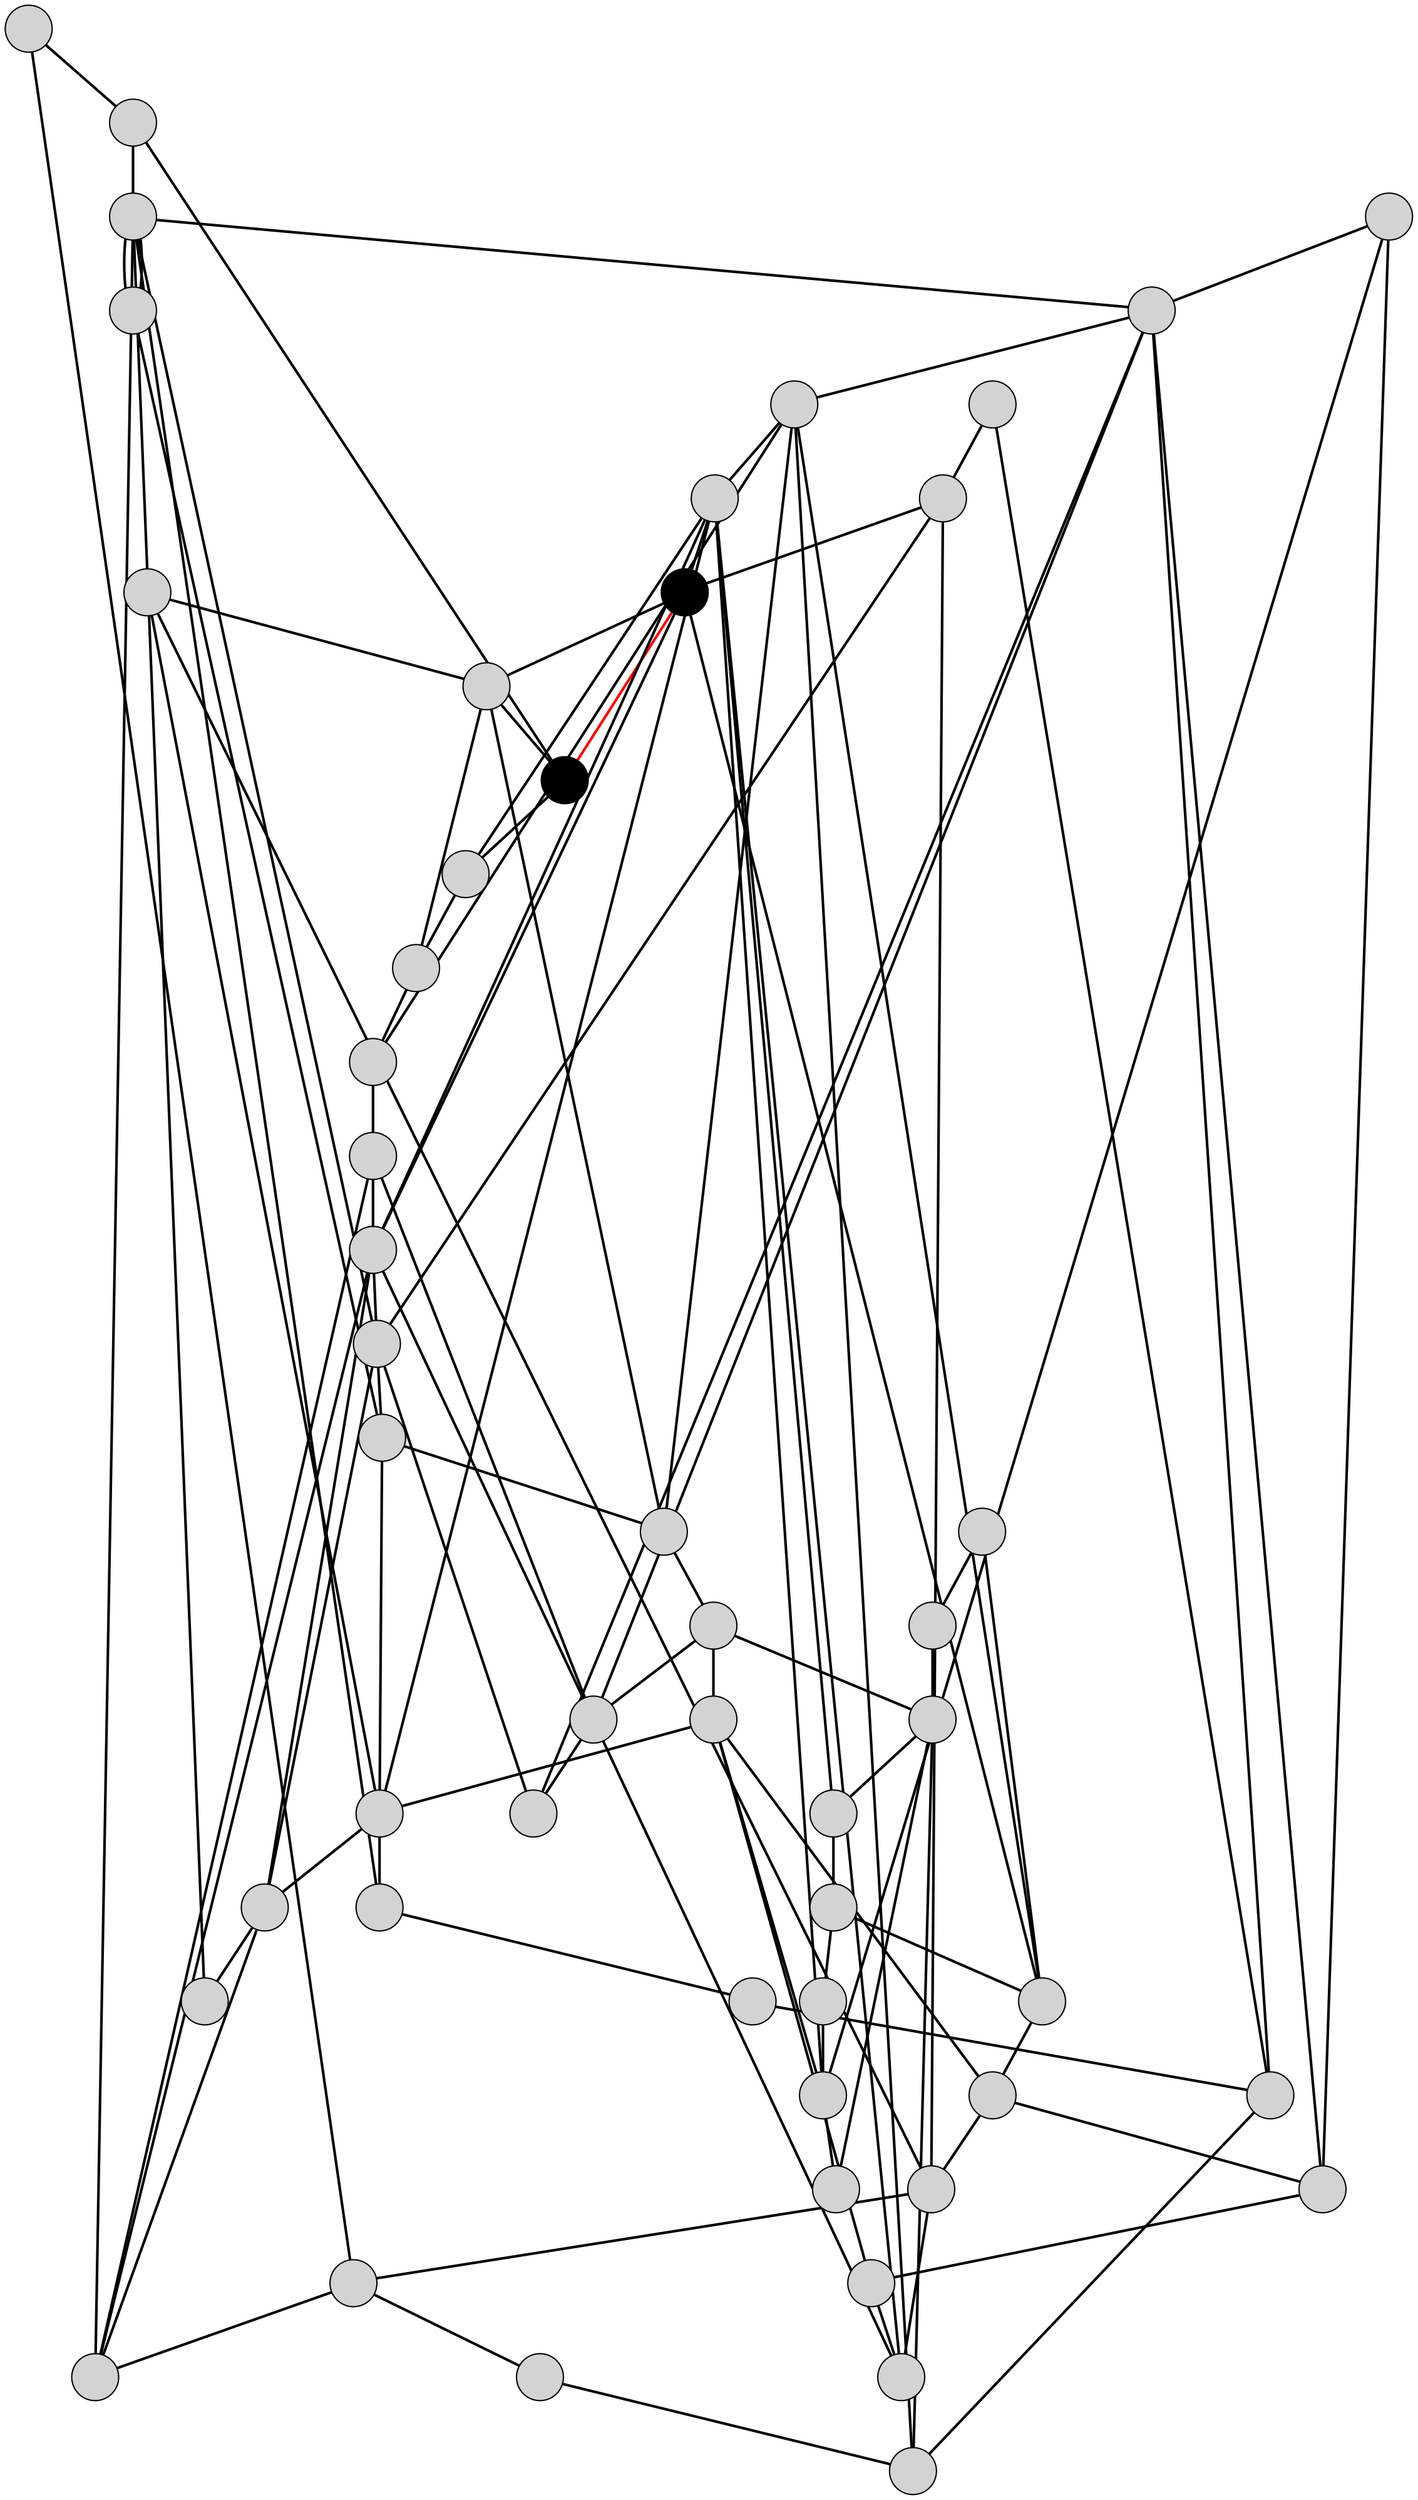 graph G {
        graph [K=1,
                bb="0,0,1216,1042",
                outputorder=edgesfirst,
                splines=line
        ];
        node [fixedsize=true,
                fontname=Arial,        
                fontsize=10,
                label="\N",
                shape=circle,
                style=filled
        ];
        edge [arrowhead=none,
                penwidth=2
        ];
        1       [height=0.5,
                label="",
                pos="18.238,341.37!",
                width=0.5];
        30      [height=0.5,
                label="",
                pos="157.83,433.16!",
                width=0.5];
        40      [height=0.5,
                label="",
                pos="270.2,373.94!",
                width=0.5];
        24      [height=0.5,
                label="",
                pos="335.91,669.45!",
                width=0.5];
        44      [fillcolor=black,
                height=0.5,
                label="",
                pos="311.58,201.34!",
                width=0.5];
        47      [height=0.5,
                label="",
                pos="327.42,488.04!",
                width=0.5];
        22      [height=0.5,
                label="",
                pos="499.02,490.58!",
                width=0.5];
        8       [height=0.5,
                label="",
                pos="721.38,344.9!",
                width=0.5];
        46      [height=0.5,
                label="",
                pos="780.14,579.61!",
                width=0.5];
        16      [height=0.5,
                label="",
                pos="671.31,306.45!",
                width=0.5];
        39      [height=0.5,
                label="",
                pos="451.37,418.56!",
                width=0.5];
        50      [height=0.5,
                label="",
                pos="613.61,228.92!",
                width=0.5];
        32      [fillcolor=black,
                height=0.5,
                label="",
                pos="538.88,246.61!",
                width=0.5];
        10      [height=0.5,
                label="",
                pos="844.32,532.78!",
                width=0.5];
        25      [height=0.5,
                label="",
                pos="731.46,648.88!",
                width=0.5];
        19      [height=0.5,
                label="",
                pos="776.05,421.05!",
                width=0.5];
        33      [height=0.5,
                label="",
                pos="1035.7,422.09!",
                width=0.5];
        12      [height=0.5,
                label="",
                pos="645.81,596.55!",
                width=0.5];
        27      [height=0.5,
                label="",
                pos="623.16,771.92!",
                width=0.5];
        35      [height=0.5,
                label="",
                pos="520.9,564.51!",
                width=0.5];
        15      [height=0.5,
                label="",
                pos="946.83,382.4!",
                width=0.5];
        43      [height=0.5,
                label="",
                pos="733.35,262.99!",
                width=0.5];
        9       [height=0.5,
                label="",
                pos="930.2,251.82!",
                width=0.5];
        48      [height=0.5,
                label="",
                pos="1197.6,446!",
                width=0.5];
        36      [height=0.5,
                label="",
                pos="717.54,801.11!",
                width=0.5];
        17      [height=0.5,
                label="",
                pos="833.12,429.46!",
                width=0.5];
        21      [height=0.5,
                label="",
                pos="811.53,268.67!",
                width=0.5];
        13      [height=0.5,
                label="",
                pos="266.69,865.36!",
                width=0.5];
        38      [height=0.5,
                label="",
                pos="456.99,695.2!",
                width=0.5];
        29      [height=0.5,
                label="",
                pos="616.79,483.12!",
                width=0.5];
        49      [height=0.5,
                label="",
                pos="114.51,731.26!",
                width=0.5];
        14      [height=0.5,
                label="",
                pos="423.28,636.67!",
                width=0.5];
        18      [height=0.5,
                label="",
                pos="317.2,583.17!",
                width=0.5];
        37      [height=0.5,
                label="",
                pos="462.69,97.241!",
                width=0.5];
        34      [height=0.5,
                label="",
                pos="461.47,836.62!",
                width=0.5];
        2       [height=0.5,
                label="",
                pos="373.52,377.5!",
                width=0.5];
        42      [height=0.5,
                label="",
                pos="427,217.55!",
                width=0.5];
        11      [height=0.5,
                label="",
                pos="458.63,311.38!",
                width=0.5];
        26      [height=0.5,
                label="",
                pos="441.31,17.81!",
                width=0.5];
        41      [height=0.5,
                label="",
                pos="585.31,178.5!",
                width=0.5];
        31      [height=0.5,
                label="",
                pos="537.64,409.5!",
                width=0.5];
        28      [height=0.5,
                label="",
                pos="804.71,157.84!",
                width=0.5];
        3       [height=0.5,
                label="",
                pos="1057.1,46.122!",
                width=0.5];
        20      [height=0.5,
                label="",
                pos="1172.2,230.26!",
                width=0.5];
        6       [height=0.5,
                label="",
                pos="1056.7,134.17!",
                width=0.5];
        45      [height=0.5,
                label="",
                pos="1174.3,274.79!",
                width=0.5];
        4       [height=0.5,
                label="",
                pos="922.38,592.57!",
                width=0.5];
        23      [height=0.5,
                label="",
                pos="608.44,1024!",
                width=0.5];
        5       [height=0.5,
                label="",
                pos="522.9,779.65!",
                width=0.5];
        7       [height=0.5,
                label="",
                pos="453.33,538.68!",
                width=0.5];
        32 -- 28        [f=1];
        1 -- 30 [f=1];
        1 -- 40 [f=14];
        30 -- 24        [f=1];
        30 -- 44        [f=15];
        40 -- 47        [f=1];
        40 -- 22        [f=1];
        8 -- 46 [f=1];
        8 -- 16 [f=18];
        16 -- 39        [f=8];
        16 -- 50        [f=2];
        16 -- 32        [f=14];
        10 -- 25        [f=1];
        10 -- 19        [f=5];
        10 -- 33        [f=1];
        25 -- 12        [f=1];
        25 -- 27        [f=1];
        19 -- 35        [f=4];
        19 -- 15        [f=9];
        19 -- 43        [f=4];
        33 -- 46        [f=3];
        33 -- 9 [f=2];
        33 -- 48        [f=17];
        12 -- 8 [f=1];
        12 -- 36        [f=5];
        12 -- 17        [f=16];
        36 -- 46        [f=4];
        17 -- 21        [f=4];
        13 -- 38        [f=1];
        13 -- 24        [f=19];
        38 -- 29        [f=1];
        38 -- 35        [f=15];
        24 -- 12        [f=19];
        24 -- 13        [f=1];
        24 -- 49        [f=1];
        24 -- 47        [f=12];
        27 -- 12        [f=1];
        27 -- 14        [f=8];
        14 -- 38        [f=18];
        14 -- 24        [f=15];
        14 -- 18        [f=2];
        29 -- 8 [f=17];
        29 -- 10        [f=1];
        44 -- 37        [f=2];
        44 -- 32        [f=15, color=red];
        35 -- 16        [f=6];
        35 -- 18        [f=16];
        35 -- 34        [f=4];
        2 -- 35 [f=3];
        2 -- 42 [f=2];
        2 -- 11 [f=19];
        42 -- 29        [f=12];
        42 -- 44        [f=2];
        11 -- 40        [f=1];
        11 -- 50        [f=1];
        18 -- 49        [f=2];
        18 -- 47        [f=20];
        26 -- 42        [f=15];
        26 -- 41        [f=2];
        41 -- 8 [f=16];
        41 -- 31        [f=2];
        31 -- 25        [f=14];
        31 -- 47        [f=17];
        31 -- 39        [f=2];
        39 -- 47        [f=10];
        39 -- 14        [f=2];
        39 -- 18        [f=17];
        39 -- 50        [f=2];
        37 -- 16        [f=14];
        37 -- 26        [f=2];
        32 -- 42        [f=15];
        32 -- 39        [f=13];
        3 -- 20 [f=2];
        3 -- 28 [f=19];
        20 -- 33        [f=2];
        28 -- 8 [f=18];
        28 -- 43        [f=1];
        6 -- 28 [f=10];
        6 -- 45 [f=2];
        45 -- 15        [f=2];
        9 -- 16 [f=1];
        9 -- 6  [f=2];
        15 -- 16        [f=2];
        15 -- 48        [f=2];
        4 -- 12 [f=16];
        4 -- 17 [f=4];
        4 -- 15 [f=6];
        21 -- 19        [f=4];
        21 -- 50        [f=4];
        43 -- 17        [f=19];
        43 -- 11        [f=1];
        23 -- 36        [f=4];
        34 -- 24        [f=11];
        34 -- 23        [f=4];
        5 -- 36 [f=6];
        5 -- 7  [f=1];
        7 -- 14 [f=17];
        7 -- 11 [f=2];
        7 -- 32 [f=1];
        22 -- 46        [f=1];
}